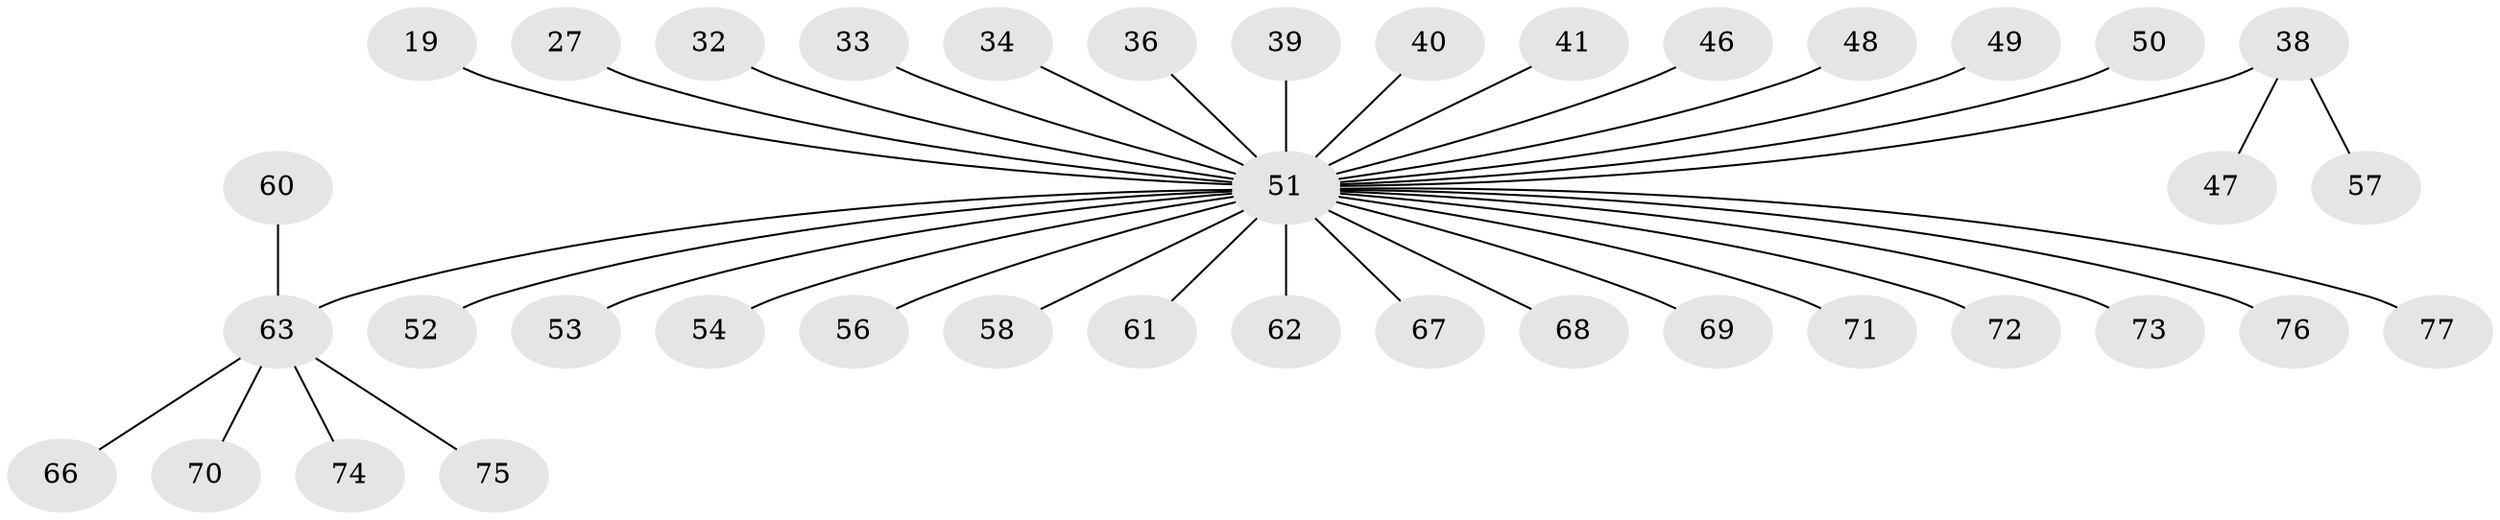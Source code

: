 // original degree distribution, {3: 0.06493506493506493, 18: 0.012987012987012988, 2: 0.23376623376623376, 7: 0.012987012987012988, 10: 0.012987012987012988, 1: 0.5844155844155844, 5: 0.012987012987012988, 8: 0.012987012987012988, 4: 0.03896103896103896, 6: 0.012987012987012988}
// Generated by graph-tools (version 1.1) at 2025/47/03/09/25 04:47:02]
// undirected, 38 vertices, 37 edges
graph export_dot {
graph [start="1"]
  node [color=gray90,style=filled];
  19 [super="+8"];
  27;
  32;
  33;
  34;
  36;
  38 [super="+7+25"];
  39 [super="+35"];
  40;
  41;
  46;
  47;
  48;
  49;
  50 [super="+26"];
  51 [super="+13+31+37+9+15+16+17+18+24"];
  52 [super="+10"];
  53;
  54;
  56;
  57;
  58 [super="+28"];
  60;
  61 [super="+59"];
  62;
  63 [super="+55+43"];
  66;
  67 [super="+65"];
  68 [super="+42"];
  69;
  70;
  71;
  72 [super="+64"];
  73;
  74;
  75;
  76 [super="+12"];
  77;
  19 -- 51 [weight=3];
  27 -- 51;
  32 -- 51;
  33 -- 51;
  34 -- 51;
  36 -- 51;
  38 -- 47;
  38 -- 57;
  38 -- 51 [weight=2];
  39 -- 51;
  40 -- 51;
  41 -- 51;
  46 -- 51;
  48 -- 51;
  49 -- 51;
  50 -- 51;
  51 -- 69;
  51 -- 71;
  51 -- 63 [weight=2];
  51 -- 77;
  51 -- 56;
  51 -- 73;
  51 -- 53;
  51 -- 54;
  51 -- 62 [weight=2];
  51 -- 52;
  51 -- 76;
  51 -- 58;
  51 -- 68;
  51 -- 61;
  51 -- 72;
  51 -- 67;
  60 -- 63;
  63 -- 74;
  63 -- 75;
  63 -- 66;
  63 -- 70;
}
